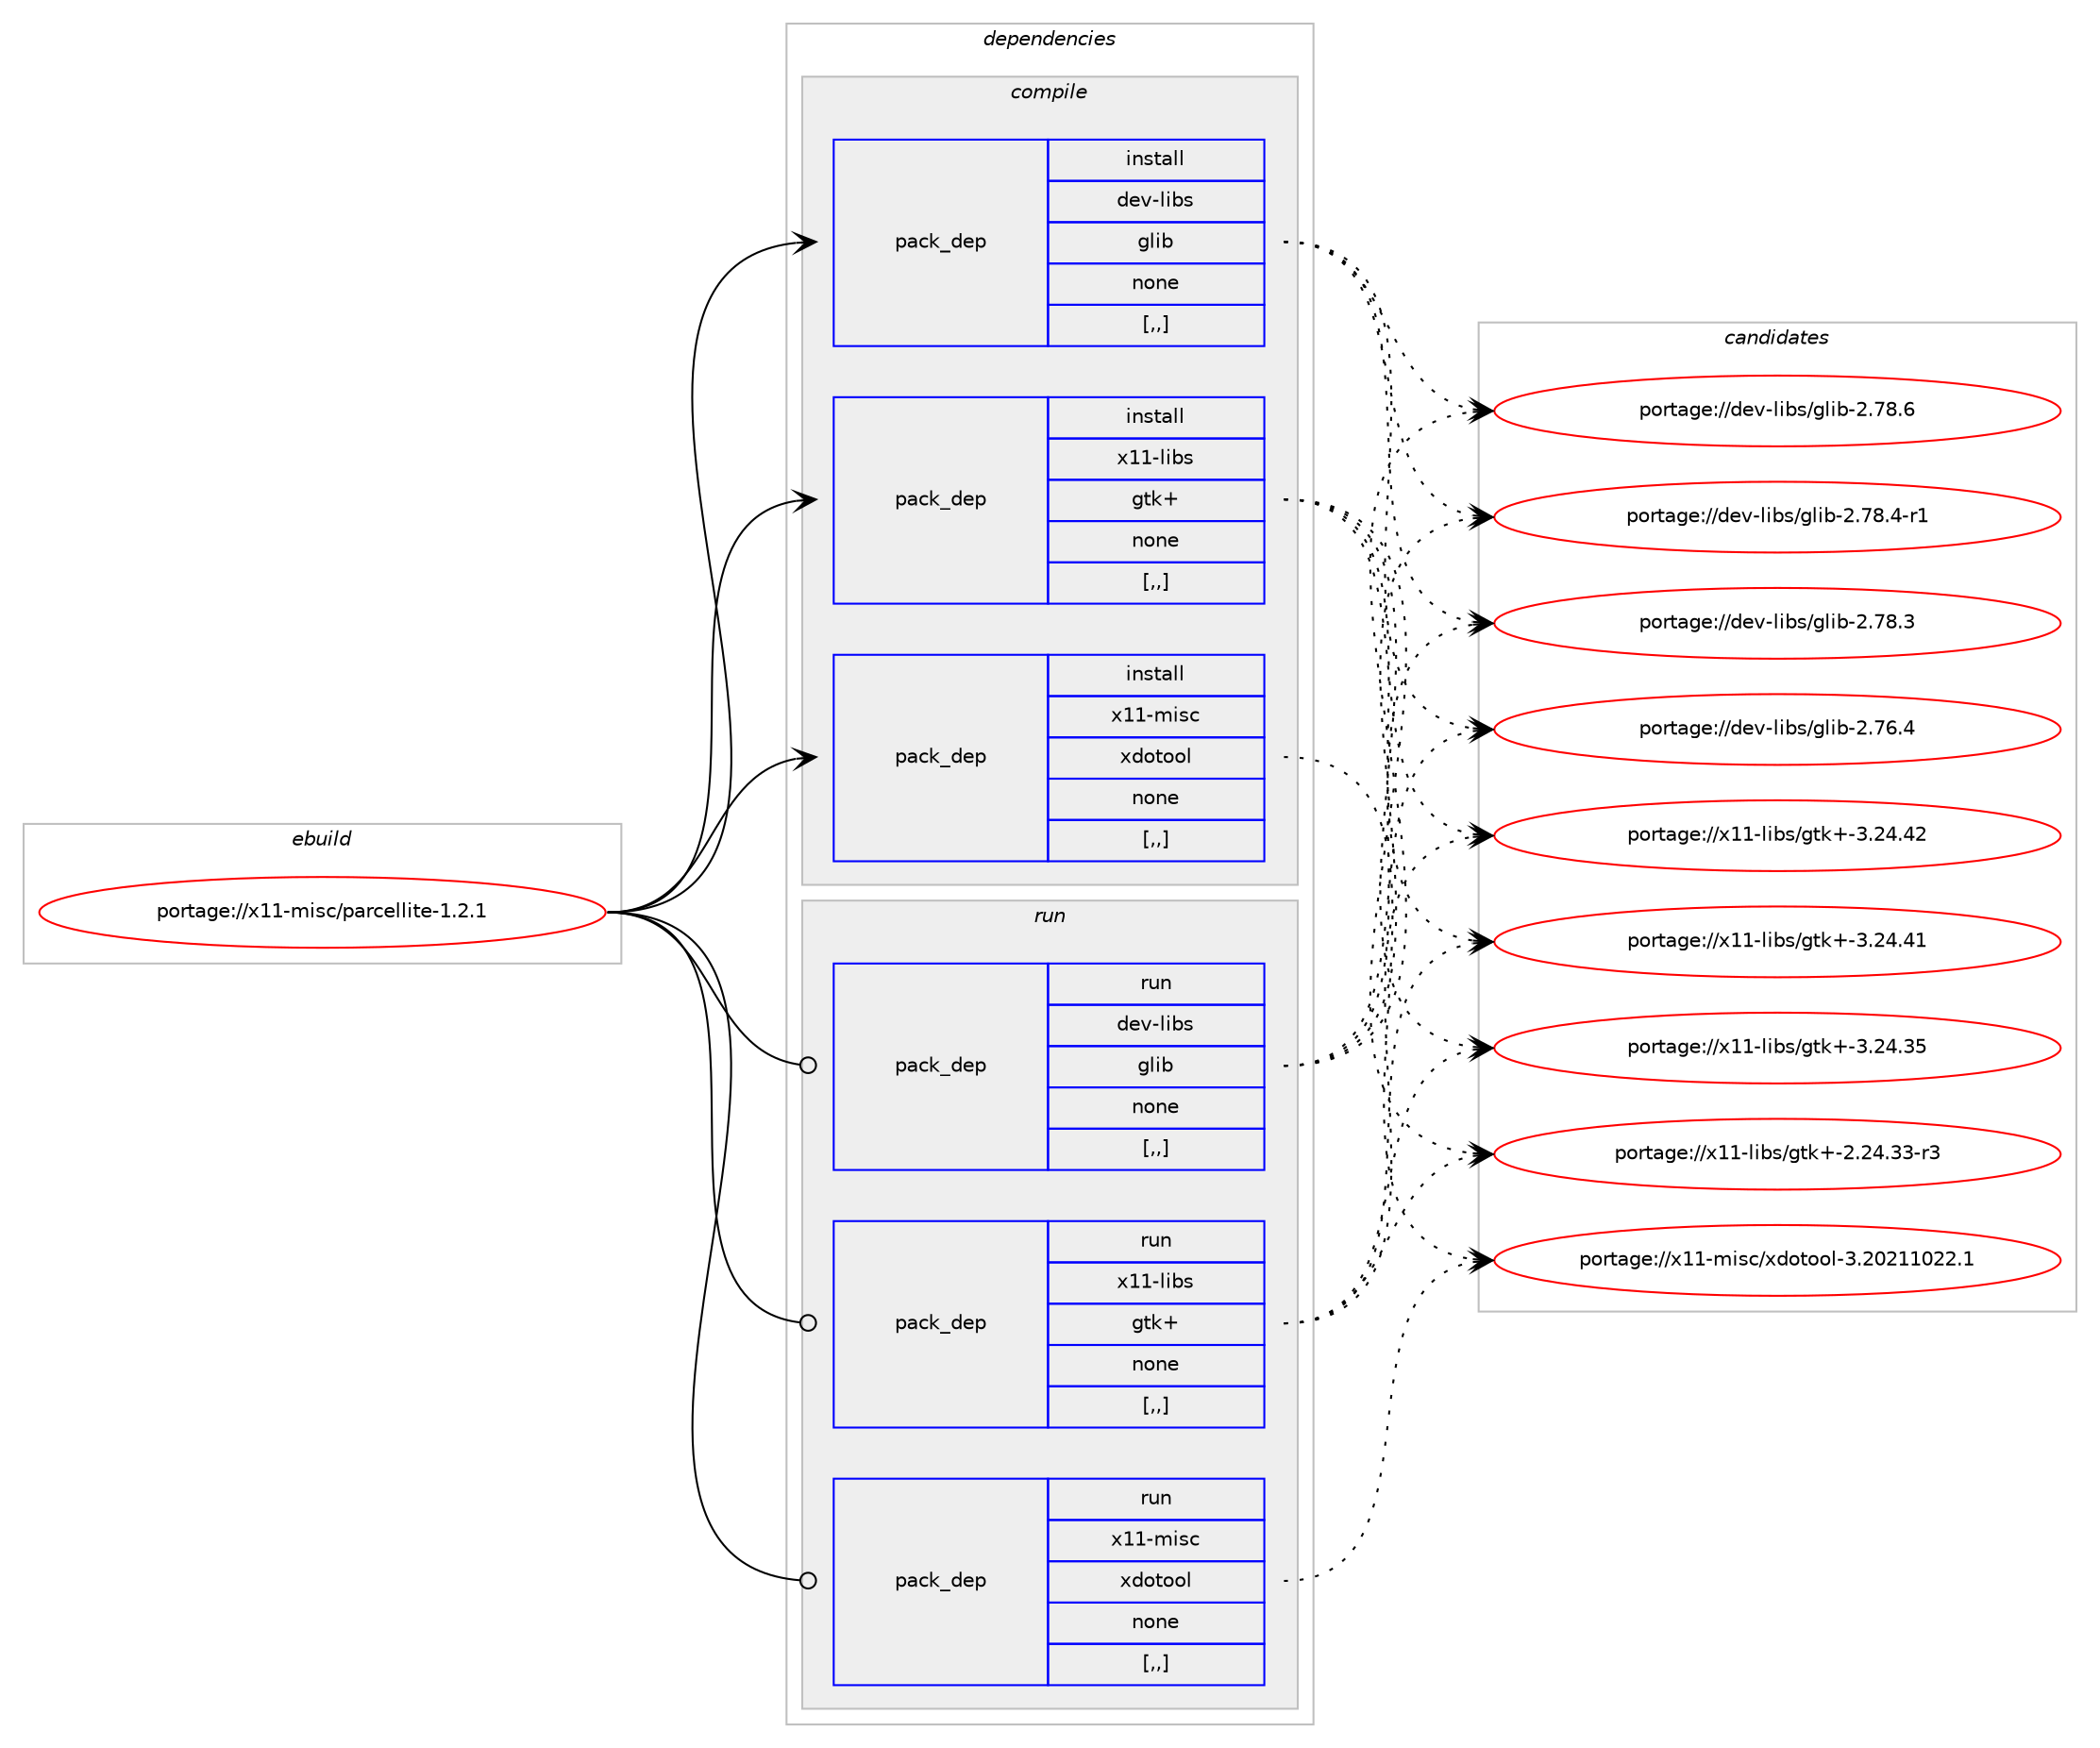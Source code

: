 digraph prolog {

# *************
# Graph options
# *************

newrank=true;
concentrate=true;
compound=true;
graph [rankdir=LR,fontname=Helvetica,fontsize=10,ranksep=1.5];#, ranksep=2.5, nodesep=0.2];
edge  [arrowhead=vee];
node  [fontname=Helvetica,fontsize=10];

# **********
# The ebuild
# **********

subgraph cluster_leftcol {
color=gray;
label=<<i>ebuild</i>>;
id [label="portage://x11-misc/parcellite-1.2.1", color=red, width=4, href="../x11-misc/parcellite-1.2.1.svg"];
}

# ****************
# The dependencies
# ****************

subgraph cluster_midcol {
color=gray;
label=<<i>dependencies</i>>;
subgraph cluster_compile {
fillcolor="#eeeeee";
style=filled;
label=<<i>compile</i>>;
subgraph pack335741 {
dependency461490 [label=<<TABLE BORDER="0" CELLBORDER="1" CELLSPACING="0" CELLPADDING="4" WIDTH="220"><TR><TD ROWSPAN="6" CELLPADDING="30">pack_dep</TD></TR><TR><TD WIDTH="110">install</TD></TR><TR><TD>dev-libs</TD></TR><TR><TD>glib</TD></TR><TR><TD>none</TD></TR><TR><TD>[,,]</TD></TR></TABLE>>, shape=none, color=blue];
}
id:e -> dependency461490:w [weight=20,style="solid",arrowhead="vee"];
subgraph pack335742 {
dependency461491 [label=<<TABLE BORDER="0" CELLBORDER="1" CELLSPACING="0" CELLPADDING="4" WIDTH="220"><TR><TD ROWSPAN="6" CELLPADDING="30">pack_dep</TD></TR><TR><TD WIDTH="110">install</TD></TR><TR><TD>x11-libs</TD></TR><TR><TD>gtk+</TD></TR><TR><TD>none</TD></TR><TR><TD>[,,]</TD></TR></TABLE>>, shape=none, color=blue];
}
id:e -> dependency461491:w [weight=20,style="solid",arrowhead="vee"];
subgraph pack335743 {
dependency461492 [label=<<TABLE BORDER="0" CELLBORDER="1" CELLSPACING="0" CELLPADDING="4" WIDTH="220"><TR><TD ROWSPAN="6" CELLPADDING="30">pack_dep</TD></TR><TR><TD WIDTH="110">install</TD></TR><TR><TD>x11-misc</TD></TR><TR><TD>xdotool</TD></TR><TR><TD>none</TD></TR><TR><TD>[,,]</TD></TR></TABLE>>, shape=none, color=blue];
}
id:e -> dependency461492:w [weight=20,style="solid",arrowhead="vee"];
}
subgraph cluster_compileandrun {
fillcolor="#eeeeee";
style=filled;
label=<<i>compile and run</i>>;
}
subgraph cluster_run {
fillcolor="#eeeeee";
style=filled;
label=<<i>run</i>>;
subgraph pack335744 {
dependency461493 [label=<<TABLE BORDER="0" CELLBORDER="1" CELLSPACING="0" CELLPADDING="4" WIDTH="220"><TR><TD ROWSPAN="6" CELLPADDING="30">pack_dep</TD></TR><TR><TD WIDTH="110">run</TD></TR><TR><TD>dev-libs</TD></TR><TR><TD>glib</TD></TR><TR><TD>none</TD></TR><TR><TD>[,,]</TD></TR></TABLE>>, shape=none, color=blue];
}
id:e -> dependency461493:w [weight=20,style="solid",arrowhead="odot"];
subgraph pack335745 {
dependency461494 [label=<<TABLE BORDER="0" CELLBORDER="1" CELLSPACING="0" CELLPADDING="4" WIDTH="220"><TR><TD ROWSPAN="6" CELLPADDING="30">pack_dep</TD></TR><TR><TD WIDTH="110">run</TD></TR><TR><TD>x11-libs</TD></TR><TR><TD>gtk+</TD></TR><TR><TD>none</TD></TR><TR><TD>[,,]</TD></TR></TABLE>>, shape=none, color=blue];
}
id:e -> dependency461494:w [weight=20,style="solid",arrowhead="odot"];
subgraph pack335746 {
dependency461495 [label=<<TABLE BORDER="0" CELLBORDER="1" CELLSPACING="0" CELLPADDING="4" WIDTH="220"><TR><TD ROWSPAN="6" CELLPADDING="30">pack_dep</TD></TR><TR><TD WIDTH="110">run</TD></TR><TR><TD>x11-misc</TD></TR><TR><TD>xdotool</TD></TR><TR><TD>none</TD></TR><TR><TD>[,,]</TD></TR></TABLE>>, shape=none, color=blue];
}
id:e -> dependency461495:w [weight=20,style="solid",arrowhead="odot"];
}
}

# **************
# The candidates
# **************

subgraph cluster_choices {
rank=same;
color=gray;
label=<<i>candidates</i>>;

subgraph choice335741 {
color=black;
nodesep=1;
choice1001011184510810598115471031081059845504655564654 [label="portage://dev-libs/glib-2.78.6", color=red, width=4,href="../dev-libs/glib-2.78.6.svg"];
choice10010111845108105981154710310810598455046555646524511449 [label="portage://dev-libs/glib-2.78.4-r1", color=red, width=4,href="../dev-libs/glib-2.78.4-r1.svg"];
choice1001011184510810598115471031081059845504655564651 [label="portage://dev-libs/glib-2.78.3", color=red, width=4,href="../dev-libs/glib-2.78.3.svg"];
choice1001011184510810598115471031081059845504655544652 [label="portage://dev-libs/glib-2.76.4", color=red, width=4,href="../dev-libs/glib-2.76.4.svg"];
dependency461490:e -> choice1001011184510810598115471031081059845504655564654:w [style=dotted,weight="100"];
dependency461490:e -> choice10010111845108105981154710310810598455046555646524511449:w [style=dotted,weight="100"];
dependency461490:e -> choice1001011184510810598115471031081059845504655564651:w [style=dotted,weight="100"];
dependency461490:e -> choice1001011184510810598115471031081059845504655544652:w [style=dotted,weight="100"];
}
subgraph choice335742 {
color=black;
nodesep=1;
choice1204949451081059811547103116107434551465052465250 [label="portage://x11-libs/gtk+-3.24.42", color=red, width=4,href="../x11-libs/gtk+-3.24.42.svg"];
choice1204949451081059811547103116107434551465052465249 [label="portage://x11-libs/gtk+-3.24.41", color=red, width=4,href="../x11-libs/gtk+-3.24.41.svg"];
choice1204949451081059811547103116107434551465052465153 [label="portage://x11-libs/gtk+-3.24.35", color=red, width=4,href="../x11-libs/gtk+-3.24.35.svg"];
choice12049494510810598115471031161074345504650524651514511451 [label="portage://x11-libs/gtk+-2.24.33-r3", color=red, width=4,href="../x11-libs/gtk+-2.24.33-r3.svg"];
dependency461491:e -> choice1204949451081059811547103116107434551465052465250:w [style=dotted,weight="100"];
dependency461491:e -> choice1204949451081059811547103116107434551465052465249:w [style=dotted,weight="100"];
dependency461491:e -> choice1204949451081059811547103116107434551465052465153:w [style=dotted,weight="100"];
dependency461491:e -> choice12049494510810598115471031161074345504650524651514511451:w [style=dotted,weight="100"];
}
subgraph choice335743 {
color=black;
nodesep=1;
choice120494945109105115994712010011111611111110845514650485049494850504649 [label="portage://x11-misc/xdotool-3.20211022.1", color=red, width=4,href="../x11-misc/xdotool-3.20211022.1.svg"];
dependency461492:e -> choice120494945109105115994712010011111611111110845514650485049494850504649:w [style=dotted,weight="100"];
}
subgraph choice335744 {
color=black;
nodesep=1;
choice1001011184510810598115471031081059845504655564654 [label="portage://dev-libs/glib-2.78.6", color=red, width=4,href="../dev-libs/glib-2.78.6.svg"];
choice10010111845108105981154710310810598455046555646524511449 [label="portage://dev-libs/glib-2.78.4-r1", color=red, width=4,href="../dev-libs/glib-2.78.4-r1.svg"];
choice1001011184510810598115471031081059845504655564651 [label="portage://dev-libs/glib-2.78.3", color=red, width=4,href="../dev-libs/glib-2.78.3.svg"];
choice1001011184510810598115471031081059845504655544652 [label="portage://dev-libs/glib-2.76.4", color=red, width=4,href="../dev-libs/glib-2.76.4.svg"];
dependency461493:e -> choice1001011184510810598115471031081059845504655564654:w [style=dotted,weight="100"];
dependency461493:e -> choice10010111845108105981154710310810598455046555646524511449:w [style=dotted,weight="100"];
dependency461493:e -> choice1001011184510810598115471031081059845504655564651:w [style=dotted,weight="100"];
dependency461493:e -> choice1001011184510810598115471031081059845504655544652:w [style=dotted,weight="100"];
}
subgraph choice335745 {
color=black;
nodesep=1;
choice1204949451081059811547103116107434551465052465250 [label="portage://x11-libs/gtk+-3.24.42", color=red, width=4,href="../x11-libs/gtk+-3.24.42.svg"];
choice1204949451081059811547103116107434551465052465249 [label="portage://x11-libs/gtk+-3.24.41", color=red, width=4,href="../x11-libs/gtk+-3.24.41.svg"];
choice1204949451081059811547103116107434551465052465153 [label="portage://x11-libs/gtk+-3.24.35", color=red, width=4,href="../x11-libs/gtk+-3.24.35.svg"];
choice12049494510810598115471031161074345504650524651514511451 [label="portage://x11-libs/gtk+-2.24.33-r3", color=red, width=4,href="../x11-libs/gtk+-2.24.33-r3.svg"];
dependency461494:e -> choice1204949451081059811547103116107434551465052465250:w [style=dotted,weight="100"];
dependency461494:e -> choice1204949451081059811547103116107434551465052465249:w [style=dotted,weight="100"];
dependency461494:e -> choice1204949451081059811547103116107434551465052465153:w [style=dotted,weight="100"];
dependency461494:e -> choice12049494510810598115471031161074345504650524651514511451:w [style=dotted,weight="100"];
}
subgraph choice335746 {
color=black;
nodesep=1;
choice120494945109105115994712010011111611111110845514650485049494850504649 [label="portage://x11-misc/xdotool-3.20211022.1", color=red, width=4,href="../x11-misc/xdotool-3.20211022.1.svg"];
dependency461495:e -> choice120494945109105115994712010011111611111110845514650485049494850504649:w [style=dotted,weight="100"];
}
}

}
